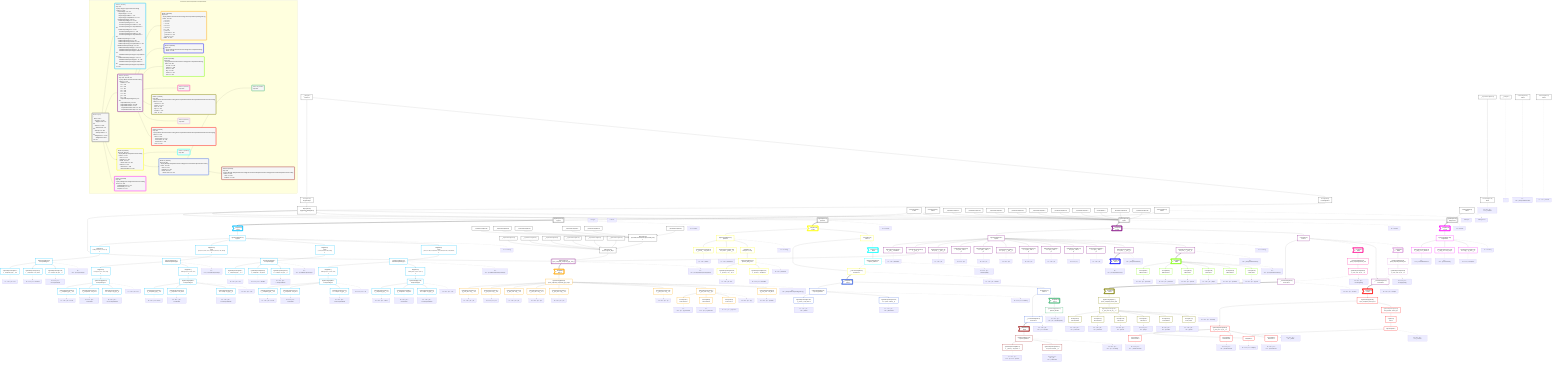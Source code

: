 graph TD
    classDef path fill:#eee,stroke:#000,color:#000
    classDef plan fill:#fff,stroke-width:3px,color:#000
    classDef itemplan fill:#fff,stroke-width:6px,color:#000
    classDef sideeffectplan fill:#f00,stroke-width:6px,color:#000
    classDef bucket fill:#f6f6f6,color:#000,stroke-width:6px,text-align:left


    %% define plans
    __Value0["__Value[0∈0]"]:::plan
    __Value3["__Value[3∈0]<br />ᐸcontextᐳ"]:::plan
    Access197["Access[197∈0]<br />ᐸ3.pgSettingsᐳ"]:::plan
    Access198["Access[198∈0]<br />ᐸ3.withPgClientᐳ"]:::plan
    Object199["Object[199∈0]<br />ᐸ{pgSettings,withPgClient}ᐳ"]:::plan
    Connection200["Connection[200∈0]<br />ᐸ196ᐳ"]:::plan
    PgSelect201[["PgSelect[201∈0]<br />ᐸtypesᐳ"]]:::plan
    __Item202>"__Item[202∈1]<br />ᐸ201ᐳ"]:::itemplan
    PgSelectSingle203["PgSelectSingle[203∈1]<br />ᐸtypesᐳ"]:::plan
    Map574["Map[574∈1]<br />ᐸ203:{”0”:0,”1”:1,”2”:2,”3”:3}ᐳ"]:::plan
    PgSelectSingle210["PgSelectSingle[210∈1]<br />ᐸcompoundTypeᐳ"]:::plan
    PgClassExpression211["PgClassExpression[211∈1]<br />ᐸ__compound_type__.”a”ᐳ"]:::plan
    PgClassExpression212["PgClassExpression[212∈1]<br />ᐸ__compound....”foo_bar”ᐳ"]:::plan
    PgClassExpression214["PgClassExpression[214∈1]<br />ᐸ”c”.”compo...nd_type__)ᐳ"]:::plan
    Map580["Map[580∈1]<br />ᐸ203:{”0”:4,”1”:5,”2”:6,”3”:7,”4”:8,”5”:9,”6”:10,”7”:11,”8”:12}ᐳ"]:::plan
    PgSelectSingle221["PgSelectSingle[221∈1]<br />ᐸnestedCompoundTypeᐳ"]:::plan
    Map576["Map[576∈1]<br />ᐸ221:{”0”:0,”1”:1,”2”:2,”3”:3}ᐳ"]:::plan
    PgSelectSingle228["PgSelectSingle[228∈1]<br />ᐸcompoundTypeᐳ"]:::plan
    PgClassExpression229["PgClassExpression[229∈1]<br />ᐸ__compound_type__.”a”ᐳ"]:::plan
    PgClassExpression230["PgClassExpression[230∈1]<br />ᐸ__compound....”foo_bar”ᐳ"]:::plan
    PgClassExpression232["PgClassExpression[232∈1]<br />ᐸ”c”.”compo...nd_type__)ᐳ"]:::plan
    Map578["Map[578∈1]<br />ᐸ221:{”0”:4,”1”:5,”2”:6,”3”:7}ᐳ"]:::plan
    PgSelectSingle239["PgSelectSingle[239∈1]<br />ᐸcompoundTypeᐳ"]:::plan
    PgClassExpression240["PgClassExpression[240∈1]<br />ᐸ__compound_type__.”a”ᐳ"]:::plan
    PgClassExpression241["PgClassExpression[241∈1]<br />ᐸ__compound....”foo_bar”ᐳ"]:::plan
    PgClassExpression243["PgClassExpression[243∈1]<br />ᐸ”c”.”compo...nd_type__)ᐳ"]:::plan
    Map582["Map[582∈1]<br />ᐸ203:{”0”:13,”1”:14,”2”:15,”3”:16}ᐳ"]:::plan
    PgSelectSingle250["PgSelectSingle[250∈1]<br />ᐸcompoundTypeᐳ"]:::plan
    PgClassExpression251["PgClassExpression[251∈1]<br />ᐸ__compound_type__.”a”ᐳ"]:::plan
    PgClassExpression252["PgClassExpression[252∈1]<br />ᐸ__compound....”foo_bar”ᐳ"]:::plan
    PgClassExpression254["PgClassExpression[254∈1]<br />ᐸ”c”.”compo...nd_type__)ᐳ"]:::plan
    Map588["Map[588∈1]<br />ᐸ203:{”0”:17,”1”:18,”2”:19,”3”:20,”4”:21,”5”:22,”6”:23,”7”:24,”8”:25}ᐳ"]:::plan
    PgSelectSingle261["PgSelectSingle[261∈1]<br />ᐸnestedCompoundTypeᐳ"]:::plan
    Map584["Map[584∈1]<br />ᐸ261:{”0”:0,”1”:1,”2”:2,”3”:3}ᐳ"]:::plan
    PgSelectSingle268["PgSelectSingle[268∈1]<br />ᐸcompoundTypeᐳ"]:::plan
    PgClassExpression269["PgClassExpression[269∈1]<br />ᐸ__compound_type__.”a”ᐳ"]:::plan
    PgClassExpression270["PgClassExpression[270∈1]<br />ᐸ__compound....”foo_bar”ᐳ"]:::plan
    PgClassExpression272["PgClassExpression[272∈1]<br />ᐸ”c”.”compo...nd_type__)ᐳ"]:::plan
    Map586["Map[586∈1]<br />ᐸ261:{”0”:4,”1”:5,”2”:6,”3”:7}ᐳ"]:::plan
    PgSelectSingle279["PgSelectSingle[279∈1]<br />ᐸcompoundTypeᐳ"]:::plan
    PgClassExpression280["PgClassExpression[280∈1]<br />ᐸ__compound_type__.”a”ᐳ"]:::plan
    PgClassExpression281["PgClassExpression[281∈1]<br />ᐸ__compound....”foo_bar”ᐳ"]:::plan
    PgClassExpression283["PgClassExpression[283∈1]<br />ᐸ”c”.”compo...nd_type__)ᐳ"]:::plan
    Connection308["Connection[308∈0]<br />ᐸ304ᐳ"]:::plan
    __InputStaticLeaf317["__InputStaticLeaf[317∈0]"]:::plan
    __InputStaticLeaf321["__InputStaticLeaf[321∈0]"]:::plan
    __InputStaticLeaf322["__InputStaticLeaf[322∈0]"]:::plan
    __InputStaticLeaf329["__InputStaticLeaf[329∈0]"]:::plan
    __InputStaticLeaf333["__InputStaticLeaf[333∈0]"]:::plan
    __InputStaticLeaf334["__InputStaticLeaf[334∈0]"]:::plan
    __InputStaticLeaf337["__InputStaticLeaf[337∈0]"]:::plan
    Constant340["Constant[340∈0]"]:::plan
    __InputStaticLeaf342["__InputStaticLeaf[342∈0]"]:::plan
    __InputStaticLeaf343["__InputStaticLeaf[343∈0]"]:::plan
    PgSelect309[["PgSelect[309∈0]<br />ᐸpostᐳ"]]:::plan
    __Item310>"__Item[310∈2]<br />ᐸ309ᐳ"]:::itemplan
    PgSelectSingle311["PgSelectSingle[311∈2]<br />ᐸpostᐳ"]:::plan
    PgClassExpression312["PgClassExpression[312∈2]<br />ᐸ__post__.”headline”ᐳ"]:::plan
    PgClassExpression315["PgClassExpression[315∈2]<br />ᐸ__post__ᐳ"]:::plan
    PgClassExpression316["PgClassExpression[316∈2]<br />ᐸ”a”.”post_...(__post__)ᐳ"]:::plan
    PgClassExpression320["PgClassExpression[320∈2]<br />ᐸ”a”.”post_...lder! */<br />)ᐳ"]:::plan
    PgClassExpression324["PgClassExpression[324∈2]<br />ᐸ”a”.”post_...lder! */<br />)ᐳ"]:::plan
    PgClassExpression328["PgClassExpression[328∈2]<br />ᐸ”a”.”post_...(__post__)ᐳ"]:::plan
    PgClassExpression332["PgClassExpression[332∈2]<br />ᐸ”a”.”post_...lder! */<br />)ᐳ"]:::plan
    PgClassExpression336["PgClassExpression[336∈2]<br />ᐸ”a”.”post_...lder! */<br />)ᐳ"]:::plan
    PgClassExpression341["PgClassExpression[341∈2]<br />ᐸ”a”.”post_...lder! */<br />)ᐳ"]:::plan
    PgClassExpression345["PgClassExpression[345∈2]<br />ᐸ”a”.”post_...lder! */<br />)ᐳ"]:::plan
    __InputStaticLeaf347["__InputStaticLeaf[347∈0]"]:::plan
    __InputStaticLeaf348["__InputStaticLeaf[348∈0]"]:::plan
    __InputStaticLeaf349["__InputStaticLeaf[349∈0]"]:::plan
    __InputStaticLeaf351["__InputStaticLeaf[351∈0]"]:::plan
    __InputStaticLeaf352["__InputStaticLeaf[352∈0]"]:::plan
    __InputStaticLeaf354["__InputStaticLeaf[354∈0]"]:::plan
    __InputStaticLeaf355["__InputStaticLeaf[355∈0]"]:::plan
    __InputStaticLeaf356["__InputStaticLeaf[356∈0]"]:::plan
    __InputStaticLeaf357["__InputStaticLeaf[357∈0]"]:::plan
    __InputStaticLeaf358["__InputStaticLeaf[358∈0]"]:::plan
    __InputStaticLeaf359["__InputStaticLeaf[359∈0]"]:::plan
    __InputStaticLeaf360["__InputStaticLeaf[360∈0]"]:::plan
    Object363["Object[363∈0]<br />ᐸ{seconds,minutes,hours,days,months,years}ᐳ"]:::plan
    Object362["Object[362∈0]<br />ᐸ{a,b,c,e,f,g,foo_bar}ᐳ"]:::plan
    PgSelect364[["PgSelect[364∈2]<br />ᐸpost_computed_compound_type_arrayᐳ"]]:::plan
    __Item368>"__Item[368∈3]<br />ᐸ364ᐳ"]:::itemplan
    PgSelectSingle369["PgSelectSingle[369∈3]<br />ᐸpost_computed_compound_type_arrayᐳ"]:::plan
    PgClassExpression370["PgClassExpression[370∈3]<br />ᐸ__post_com...rray__.”a”ᐳ"]:::plan
    PgClassExpression371["PgClassExpression[371∈3]<br />ᐸ__post_com...rray__.”b”ᐳ"]:::plan
    PgClassExpression372["PgClassExpression[372∈3]<br />ᐸ__post_com...rray__.”c”ᐳ"]:::plan
    PgClassExpression373["PgClassExpression[373∈3]<br />ᐸ__post_com...rray__.”d”ᐳ"]:::plan
    PgClassExpression374["PgClassExpression[374∈3]<br />ᐸ__post_com...rray__.”e”ᐳ"]:::plan
    PgClassExpression375["PgClassExpression[375∈3]<br />ᐸ__post_com...rray__.”f”ᐳ"]:::plan
    PgClassExpression376["PgClassExpression[376∈3]<br />ᐸ__post_com...rray__.”g”ᐳ"]:::plan
    Access377["Access[377∈3]<br />ᐸ376.secondsᐳ"]:::plan
    Access378["Access[378∈3]<br />ᐸ376.minutesᐳ"]:::plan
    Access379["Access[379∈3]<br />ᐸ376.hoursᐳ"]:::plan
    PgClassExpression380["PgClassExpression[380∈3]<br />ᐸ__post_com....”foo_bar”ᐳ"]:::plan
    PgClassExpression382["PgClassExpression[382∈2]<br />ᐸ”a”.”post_...(__post__)ᐳ"]:::plan
    __Item383>"__Item[383∈4]<br />ᐸ382ᐳ"]:::itemplan
    PgClassExpression385["PgClassExpression[385∈2]<br />ᐸ”a”.”post_...(__post__)ᐳ"]:::plan
    __Item386>"__Item[386∈5]<br />ᐸ385ᐳ"]:::itemplan
    Access387["Access[387∈5]<br />ᐸ386.secondsᐳ"]:::plan
    Access388["Access[388∈5]<br />ᐸ386.minutesᐳ"]:::plan
    Access389["Access[389∈5]<br />ᐸ386.hoursᐳ"]:::plan
    Access390["Access[390∈5]<br />ᐸ386.daysᐳ"]:::plan
    Access391["Access[391∈5]<br />ᐸ386.monthsᐳ"]:::plan
    Access392["Access[392∈5]<br />ᐸ386.yearsᐳ"]:::plan
    Connection403["Connection[403∈0]<br />ᐸ399ᐳ"]:::plan
    Access590["Access[590∈2]<br />ᐸ310.1ᐳ"]:::plan
    __ListTransform405["__ListTransform[405∈2]<br />ᐸeach:404ᐳ"]:::plan
    __Item406>"__Item[406∈6]<br />ᐸ590ᐳ"]:::itemplan
    PgSelectSingle407["PgSelectSingle[407∈6]<br />ᐸpost_computed_interval_setᐳ"]:::plan
    PgClassExpression408["PgClassExpression[408∈6]<br />ᐸ__post_com...al_set__.vᐳ"]:::plan
    __Item409>"__Item[409∈7]<br />ᐸ405ᐳ"]:::itemplan
    PgSelectSingle410["PgSelectSingle[410∈7]<br />ᐸpost_computed_interval_setᐳ"]:::plan
    PgClassExpression411["PgClassExpression[411∈7]<br />ᐸ__post_com...al_set__.vᐳ"]:::plan
    Access412["Access[412∈7]<br />ᐸ411.secondsᐳ"]:::plan
    Access413["Access[413∈7]<br />ᐸ411.minutesᐳ"]:::plan
    Access414["Access[414∈7]<br />ᐸ411.hoursᐳ"]:::plan
    Access415["Access[415∈7]<br />ᐸ411.daysᐳ"]:::plan
    Access416["Access[416∈7]<br />ᐸ411.monthsᐳ"]:::plan
    Access417["Access[417∈7]<br />ᐸ411.yearsᐳ"]:::plan
    __ListTransform419["__ListTransform[419∈2]<br />ᐸeach:418ᐳ"]:::plan
    __Item420>"__Item[420∈8]<br />ᐸ590ᐳ"]:::itemplan
    PgSelectSingle421["PgSelectSingle[421∈8]<br />ᐸpost_computed_interval_setᐳ"]:::plan
    PgClassExpression422["PgClassExpression[422∈8]<br />ᐸ__post_com...al_set__.vᐳ"]:::plan
    __Item423>"__Item[423∈9]<br />ᐸ419ᐳ"]:::itemplan
    PgSelectSingle424["PgSelectSingle[424∈9]<br />ᐸpost_computed_interval_setᐳ"]:::plan
    PgClassExpression425["PgClassExpression[425∈9]<br />ᐸ__post_com...al_set__.vᐳ"]:::plan
    PgClassExpression431["PgClassExpression[431∈9]<br />ᐸrow_number...tion by 1)ᐳ"]:::plan
    List432["List[432∈9]<br />ᐸ431ᐳ"]:::plan
    PgCursor430["PgCursor[430∈9]"]:::plan
    Edge426["Edge[426∈9]"]:::plan
    Access427["Access[427∈9]<br />ᐸ425.secondsᐳ"]:::plan
    Access428["Access[428∈9]<br />ᐸ425.minutesᐳ"]:::plan
    Access429["Access[429∈9]<br />ᐸ425.hoursᐳ"]:::plan
    Connection460["Connection[460∈0]<br />ᐸ456ᐳ"]:::plan
    PgSelect461[["PgSelect[461∈0]<br />ᐸpersonᐳ"]]:::plan
    __Item462>"__Item[462∈10]<br />ᐸ461ᐳ"]:::itemplan
    PgSelectSingle463["PgSelectSingle[463∈10]<br />ᐸpersonᐳ"]:::plan
    PgClassExpression464["PgClassExpression[464∈10]<br />ᐸ__person__...full_name”ᐳ"]:::plan
    PgClassExpression466["PgClassExpression[466∈10]<br />ᐸ”c”.”perso..._person__)ᐳ"]:::plan
    Connection494["Connection[494∈0]<br />ᐸ490ᐳ"]:::plan
    Access592["Access[592∈10]<br />ᐸ462.1ᐳ"]:::plan
    __ListTransform496["__ListTransform[496∈10]<br />ᐸeach:495ᐳ"]:::plan
    __Item497>"__Item[497∈11]<br />ᐸ592ᐳ"]:::itemplan
    PgSelectSingle498["PgSelectSingle[498∈11]<br />ᐸperson_friendsᐳ"]:::plan
    __Item499>"__Item[499∈12]<br />ᐸ496ᐳ"]:::itemplan
    PgSelectSingle500["PgSelectSingle[500∈12]<br />ᐸperson_friendsᐳ"]:::plan
    PgClassExpression501["PgClassExpression[501∈12]<br />ᐸ__person_f...full_name”ᐳ"]:::plan
    PgClassExpression503["PgClassExpression[503∈12]<br />ᐸ”c”.”perso...friends__)ᐳ"]:::plan
    __InputStaticLeaf504["__InputStaticLeaf[504∈0]"]:::plan
    Connection531["Connection[531∈0]<br />ᐸ527ᐳ"]:::plan
    Access591["Access[591∈12]<br />ᐸ499.1ᐳ"]:::plan
    __ListTransform533["__ListTransform[533∈12]<br />ᐸeach:532ᐳ"]:::plan
    __Item534>"__Item[534∈13]<br />ᐸ591ᐳ"]:::itemplan
    PgSelectSingle535["PgSelectSingle[535∈13]<br />ᐸperson_friendsᐳ"]:::plan
    __Item536>"__Item[536∈14]<br />ᐸ533ᐳ"]:::itemplan
    PgSelectSingle537["PgSelectSingle[537∈14]<br />ᐸperson_friendsᐳ"]:::plan
    PgClassExpression538["PgClassExpression[538∈14]<br />ᐸ__person_f...full_name”ᐳ"]:::plan
    PgClassExpression540["PgClassExpression[540∈14]<br />ᐸ”c”.”perso...friends__)ᐳ"]:::plan
    Map593["Map[593∈10]<br />ᐸ463:{”0”:2,”1”:3}ᐳ"]:::plan
    PgSelectSingle547["PgSelectSingle[547∈10]<br />ᐸperson_first_postᐳ"]:::plan
    PgClassExpression548["PgClassExpression[548∈10]<br />ᐸ__person_f...ost__.”id”ᐳ"]:::plan
    PgClassExpression549["PgClassExpression[549∈10]<br />ᐸ__person_f...”headline”ᐳ"]:::plan
    Connection566["Connection[566∈0]<br />ᐸ562ᐳ"]:::plan
    PgSelect567[["PgSelect[567∈0]<br />ᐸedgeCaseᐳ"]]:::plan
    __Item568>"__Item[568∈15]<br />ᐸ567ᐳ"]:::itemplan
    PgSelectSingle569["PgSelectSingle[569∈15]<br />ᐸedgeCaseᐳ"]:::plan
    PgClassExpression570["PgClassExpression[570∈15]<br />ᐸ__edge_cas...s_default”ᐳ"]:::plan
    PgClassExpression571["PgClassExpression[571∈15]<br />ᐸ__edge_cas...cast_easy”ᐳ"]:::plan
    PgClassExpression573["PgClassExpression[573∈15]<br />ᐸ”c”.”edge_...ge_case__)ᐳ"]:::plan

    %% plan dependencies
    __Value3 --> Access197
    __Value3 --> Access198
    Access197 & Access198 --> Object199
    Object199 & Connection200 --> PgSelect201
    PgSelect201 ==> __Item202
    __Item202 --> PgSelectSingle203
    PgSelectSingle203 --> Map574
    Map574 --> PgSelectSingle210
    PgSelectSingle210 --> PgClassExpression211
    PgSelectSingle210 --> PgClassExpression212
    PgSelectSingle210 --> PgClassExpression214
    PgSelectSingle203 --> Map580
    Map580 --> PgSelectSingle221
    PgSelectSingle221 --> Map576
    Map576 --> PgSelectSingle228
    PgSelectSingle228 --> PgClassExpression229
    PgSelectSingle228 --> PgClassExpression230
    PgSelectSingle228 --> PgClassExpression232
    PgSelectSingle221 --> Map578
    Map578 --> PgSelectSingle239
    PgSelectSingle239 --> PgClassExpression240
    PgSelectSingle239 --> PgClassExpression241
    PgSelectSingle239 --> PgClassExpression243
    PgSelectSingle203 --> Map582
    Map582 --> PgSelectSingle250
    PgSelectSingle250 --> PgClassExpression251
    PgSelectSingle250 --> PgClassExpression252
    PgSelectSingle250 --> PgClassExpression254
    PgSelectSingle203 --> Map588
    Map588 --> PgSelectSingle261
    PgSelectSingle261 --> Map584
    Map584 --> PgSelectSingle268
    PgSelectSingle268 --> PgClassExpression269
    PgSelectSingle268 --> PgClassExpression270
    PgSelectSingle268 --> PgClassExpression272
    PgSelectSingle261 --> Map586
    Map586 --> PgSelectSingle279
    PgSelectSingle279 --> PgClassExpression280
    PgSelectSingle279 --> PgClassExpression281
    PgSelectSingle279 --> PgClassExpression283
    Object199 & Connection308 & __InputStaticLeaf317 & __InputStaticLeaf321 & __InputStaticLeaf322 & __InputStaticLeaf329 & __InputStaticLeaf333 & __InputStaticLeaf334 & __InputStaticLeaf337 & Constant340 & __InputStaticLeaf342 & __InputStaticLeaf343 --> PgSelect309
    PgSelect309 ==> __Item310
    __Item310 --> PgSelectSingle311
    PgSelectSingle311 --> PgClassExpression312
    PgSelectSingle311 --> PgClassExpression315
    PgSelectSingle311 --> PgClassExpression316
    PgSelectSingle311 --> PgClassExpression320
    PgSelectSingle311 --> PgClassExpression324
    PgSelectSingle311 --> PgClassExpression328
    PgSelectSingle311 --> PgClassExpression332
    PgSelectSingle311 --> PgClassExpression336
    PgSelectSingle311 --> PgClassExpression341
    PgSelectSingle311 --> PgClassExpression345
    __InputStaticLeaf354 & __InputStaticLeaf355 & __InputStaticLeaf356 & __InputStaticLeaf357 & __InputStaticLeaf358 & __InputStaticLeaf359 --> Object363
    __InputStaticLeaf347 & __InputStaticLeaf348 & __InputStaticLeaf349 & __InputStaticLeaf351 & __InputStaticLeaf352 & Object363 & __InputStaticLeaf360 --> Object362
    Object199 & PgClassExpression315 & Object362 --> PgSelect364
    PgSelect364 ==> __Item368
    __Item368 --> PgSelectSingle369
    PgSelectSingle369 --> PgClassExpression370
    PgSelectSingle369 --> PgClassExpression371
    PgSelectSingle369 --> PgClassExpression372
    PgSelectSingle369 --> PgClassExpression373
    PgSelectSingle369 --> PgClassExpression374
    PgSelectSingle369 --> PgClassExpression375
    PgSelectSingle369 --> PgClassExpression376
    PgClassExpression376 --> Access377
    PgClassExpression376 --> Access378
    PgClassExpression376 --> Access379
    PgSelectSingle369 --> PgClassExpression380
    PgSelectSingle311 --> PgClassExpression382
    PgClassExpression382 ==> __Item383
    PgSelectSingle311 --> PgClassExpression385
    PgClassExpression385 ==> __Item386
    __Item386 --> Access387
    __Item386 --> Access388
    __Item386 --> Access389
    __Item386 --> Access390
    __Item386 --> Access391
    __Item386 --> Access392
    __Item310 --> Access590
    Access590 --> __ListTransform405
    PgClassExpression408 -.-> __ListTransform405
    Access590 -.-> __Item406
    __Item406 --> PgSelectSingle407
    PgSelectSingle407 --> PgClassExpression408
    __ListTransform405 ==> __Item409
    __Item409 --> PgSelectSingle410
    PgSelectSingle410 --> PgClassExpression411
    PgClassExpression411 --> Access412
    PgClassExpression411 --> Access413
    PgClassExpression411 --> Access414
    PgClassExpression411 --> Access415
    PgClassExpression411 --> Access416
    PgClassExpression411 --> Access417
    Access590 --> __ListTransform419
    PgClassExpression422 -.-> __ListTransform419
    Access590 -.-> __Item420
    __Item420 --> PgSelectSingle421
    PgSelectSingle421 --> PgClassExpression422
    __ListTransform419 ==> __Item423
    __Item423 --> PgSelectSingle424
    PgSelectSingle424 --> PgClassExpression425
    PgSelectSingle424 --> PgClassExpression431
    PgClassExpression431 --> List432
    List432 --> PgCursor430
    PgClassExpression425 & PgCursor430 --> Edge426
    PgClassExpression425 --> Access427
    PgClassExpression425 --> Access428
    PgClassExpression425 --> Access429
    Object199 & Connection460 --> PgSelect461
    PgSelect461 ==> __Item462
    __Item462 --> PgSelectSingle463
    PgSelectSingle463 --> PgClassExpression464
    PgSelectSingle463 --> PgClassExpression466
    __Item462 --> Access592
    Access592 --> __ListTransform496
    PgSelectSingle498 -.-> __ListTransform496
    Access592 -.-> __Item497
    __Item497 --> PgSelectSingle498
    __ListTransform496 ==> __Item499
    __Item499 --> PgSelectSingle500
    PgSelectSingle500 --> PgClassExpression501
    PgSelectSingle500 --> PgClassExpression503
    __InputStaticLeaf504 --> Connection531
    __Item499 --> Access591
    Access591 --> __ListTransform533
    PgSelectSingle535 -.-> __ListTransform533
    Access591 -.-> __Item534
    __Item534 --> PgSelectSingle535
    __ListTransform533 ==> __Item536
    __Item536 --> PgSelectSingle537
    PgSelectSingle537 --> PgClassExpression538
    PgSelectSingle537 --> PgClassExpression540
    PgSelectSingle463 --> Map593
    Map593 --> PgSelectSingle547
    PgSelectSingle547 --> PgClassExpression548
    PgSelectSingle547 --> PgClassExpression549
    Object199 & Connection566 --> PgSelect567
    PgSelect567 ==> __Item568
    __Item568 --> PgSelectSingle569
    PgSelectSingle569 --> PgClassExpression570
    PgSelectSingle569 --> PgClassExpression571
    PgSelectSingle569 --> PgClassExpression573

    %% plan-to-path relationships
    P0["~"]
    __Value0 -.-> P0
    P200["ᐳallTypes"]
    Connection200 -.-> P200
    P201["ᐳa…sᐳnodes"]
    PgSelect201 -.-> P201
    P203["ᐳa…sᐳnodes[]"]
    PgSelectSingle203 -.-> P203
    P210["ᐳa…sᐳn…]ᐳcompoundType"]
    PgSelectSingle210 -.-> P210
    P211["ᐳa…sᐳn…]ᐳc…eᐳa"]
    PgClassExpression211 -.-> P211
    P212["ᐳa…sᐳn…]ᐳc…eᐳfooBar"]
    PgClassExpression212 -.-> P212
    P214["ᐳa…sᐳn…]ᐳc…eᐳcomputedField"]
    PgClassExpression214 -.-> P214
    P221["ᐳa…sᐳn…]ᐳnestedCompoundType"]
    PgSelectSingle221 -.-> P221
    P228["ᐳa…sᐳn…]ᐳn…eᐳa"]
    PgSelectSingle228 -.-> P228
    P229["ᐳa…sᐳn…]ᐳn…eᐳaᐳa"]
    PgClassExpression229 -.-> P229
    P230["ᐳa…sᐳn…]ᐳn…eᐳaᐳfooBar"]
    PgClassExpression230 -.-> P230
    P232["ᐳa…sᐳn…]ᐳn…eᐳaᐳcomputedField"]
    PgClassExpression232 -.-> P232
    P239["ᐳa…sᐳn…]ᐳn…eᐳb"]
    PgSelectSingle239 -.-> P239
    P240["ᐳa…sᐳn…]ᐳn…eᐳbᐳa"]
    PgClassExpression240 -.-> P240
    P241["ᐳa…sᐳn…]ᐳn…eᐳbᐳfooBar"]
    PgClassExpression241 -.-> P241
    P243["ᐳa…sᐳn…]ᐳn…eᐳbᐳcomputedField"]
    PgClassExpression243 -.-> P243
    P250["ᐳa…sᐳn…]ᐳnullableCompoundType"]
    PgSelectSingle250 -.-> P250
    P251["ᐳa…sᐳn…]ᐳn…eᐳa"]
    PgClassExpression251 -.-> P251
    P252["ᐳa…sᐳn…]ᐳn…eᐳfooBar"]
    PgClassExpression252 -.-> P252
    P254["ᐳa…sᐳn…]ᐳn…eᐳcomputedField"]
    PgClassExpression254 -.-> P254
    P261["ᐳa…sᐳn…]ᐳnullableNestedCompoundType"]
    PgSelectSingle261 -.-> P261
    P268["ᐳa…sᐳn…]ᐳn…eᐳa"]
    PgSelectSingle268 -.-> P268
    P269["ᐳa…sᐳn…]ᐳn…eᐳaᐳa"]
    PgClassExpression269 -.-> P269
    P270["ᐳa…sᐳn…]ᐳn…eᐳaᐳfooBar"]
    PgClassExpression270 -.-> P270
    P272["ᐳa…sᐳn…]ᐳn…eᐳaᐳcomputedField"]
    PgClassExpression272 -.-> P272
    P279["ᐳa…sᐳn…]ᐳn…eᐳb"]
    PgSelectSingle279 -.-> P279
    P280["ᐳa…sᐳn…]ᐳn…eᐳbᐳa"]
    PgClassExpression280 -.-> P280
    P281["ᐳa…sᐳn…]ᐳn…eᐳbᐳfooBar"]
    PgClassExpression281 -.-> P281
    P283["ᐳa…sᐳn…]ᐳn…eᐳbᐳcomputedField"]
    PgClassExpression283 -.-> P283
    P308["ᐳallPosts"]
    Connection308 -.-> P308
    P309["ᐳa…sᐳnodes"]
    PgSelect309 -.-> P309
    P311["ᐳa…sᐳnodes[]"]
    PgSelectSingle311 -.-> P311
    P312["ᐳa…sᐳn…]ᐳheadline"]
    PgClassExpression312 -.-> P312
    P316["ᐳa…sᐳn…]ᐳa"]
    PgClassExpression316 -.-> P316
    P320["ᐳa…sᐳn…]ᐳb"]
    PgClassExpression320 -.-> P320
    P324["ᐳa…sᐳn…]ᐳc"]
    PgClassExpression324 -.-> P324
    P328["ᐳa…sᐳn…]ᐳd"]
    PgClassExpression328 -.-> P328
    P332["ᐳa…sᐳn…]ᐳe"]
    PgClassExpression332 -.-> P332
    P336["ᐳa…sᐳn…]ᐳf"]
    PgClassExpression336 -.-> P336
    P341["ᐳa…sᐳn…]ᐳg"]
    PgClassExpression341 -.-> P341
    P345["ᐳa…sᐳn…]ᐳh"]
    PgClassExpression345 -.-> P345
    P364["ᐳa…sᐳn…]ᐳcomputedCompoundTypeArray"]
    PgSelect364 -.-> P364
    P369["ᐳa…sᐳn…]ᐳcomputedCompoundTypeArray[]"]
    PgSelectSingle369 -.-> P369
    P370["ᐳa…sᐳn…]ᐳc…]ᐳa"]
    PgClassExpression370 -.-> P370
    P371["ᐳa…sᐳn…]ᐳc…]ᐳb"]
    PgClassExpression371 -.-> P371
    P372["ᐳa…sᐳn…]ᐳc…]ᐳc"]
    PgClassExpression372 -.-> P372
    P373["ᐳa…sᐳn…]ᐳc…]ᐳd"]
    PgClassExpression373 -.-> P373
    P374["ᐳa…sᐳn…]ᐳc…]ᐳe"]
    PgClassExpression374 -.-> P374
    P375["ᐳa…sᐳn…]ᐳc…]ᐳf"]
    PgClassExpression375 -.-> P375
    P376["ᐳa…sᐳn…]ᐳc…]ᐳg"]
    PgClassExpression376 -.-> P376
    P377["ᐳa…sᐳn…]ᐳc…]ᐳgᐳseconds"]
    Access377 -.-> P377
    P378["ᐳa…sᐳn…]ᐳc…]ᐳgᐳminutes"]
    Access378 -.-> P378
    P379["ᐳa…sᐳn…]ᐳc…]ᐳgᐳhours"]
    Access379 -.-> P379
    P380["ᐳa…sᐳn…]ᐳc…]ᐳfooBar"]
    PgClassExpression380 -.-> P380
    P382["ᐳa…sᐳn…]ᐳcomputedTextArray"]
    PgClassExpression382 -.-> P382
    P383["ᐳa…sᐳn…]ᐳcomputedTextArray[]"]
    __Item383 -.-> P383
    P385["ᐳa…sᐳn…]ᐳcomputedIntervalArray"]
    PgClassExpression385 -.-> P385
    P386["ᐳa…sᐳn…]ᐳcomputedIntervalArray[]"]
    __Item386 -.-> P386
    P387["ᐳa…sᐳn…]ᐳc…]ᐳseconds"]
    Access387 -.-> P387
    P388["ᐳa…sᐳn…]ᐳc…]ᐳminutes"]
    Access388 -.-> P388
    P389["ᐳa…sᐳn…]ᐳc…]ᐳhours"]
    Access389 -.-> P389
    P390["ᐳa…sᐳn…]ᐳc…]ᐳdays"]
    Access390 -.-> P390
    P391["ᐳa…sᐳn…]ᐳc…]ᐳmonths"]
    Access391 -.-> P391
    P392["ᐳa…sᐳn…]ᐳc…]ᐳyears"]
    Access392 -.-> P392
    P403["ᐳa…sᐳn…]ᐳcomputedIntervalSet"]
    Connection403 -.-> P403
    P405["ᐳa…sᐳn…]ᐳc…tᐳnodes"]
    __ListTransform405 -.-> P405
    P408["ᐳa…sᐳn…]ᐳc…tᐳnodes@405[]"]
    PgClassExpression408 -.-> P408
    P411["ᐳa…sᐳn…]ᐳc…tᐳnodes[]"]
    PgClassExpression411 -.-> P411
    P412["ᐳa…sᐳn…]ᐳc…tᐳn…]ᐳseconds"]
    Access412 -.-> P412
    P413["ᐳa…sᐳn…]ᐳc…tᐳn…]ᐳminutes"]
    Access413 -.-> P413
    P414["ᐳa…sᐳn…]ᐳc…tᐳn…]ᐳhours"]
    Access414 -.-> P414
    P415["ᐳa…sᐳn…]ᐳc…tᐳn…]ᐳdays"]
    Access415 -.-> P415
    P416["ᐳa…sᐳn…]ᐳc…tᐳn…]ᐳmonths"]
    Access416 -.-> P416
    P417["ᐳa…sᐳn…]ᐳc…tᐳn…]ᐳyears"]
    Access417 -.-> P417
    P419["ᐳa…sᐳn…]ᐳc…tᐳedges"]
    __ListTransform419 -.-> P419
    P422["ᐳa…sᐳn…]ᐳc…tᐳedges@419[]"]
    PgClassExpression422 -.-> P422
    P425["ᐳa…sᐳn…]ᐳc…tᐳe…]ᐳnode"]
    PgClassExpression425 -.-> P425
    P426["ᐳa…sᐳn…]ᐳc…tᐳedges[]"]
    Edge426 -.-> P426
    P427["ᐳa…sᐳn…]ᐳc…tᐳe…]ᐳnodeᐳseconds"]
    Access427 -.-> P427
    P428["ᐳa…sᐳn…]ᐳc…tᐳe…]ᐳnodeᐳminutes"]
    Access428 -.-> P428
    P429["ᐳa…sᐳn…]ᐳc…tᐳe…]ᐳnodeᐳhours"]
    Access429 -.-> P429
    P430["ᐳa…sᐳn…]ᐳc…tᐳe…]ᐳcursor"]
    PgCursor430 -.-> P430
    P460["ᐳallPeople"]
    Connection460 -.-> P460
    P461["ᐳa…eᐳnodes"]
    PgSelect461 -.-> P461
    P463["ᐳa…eᐳnodes[]"]
    PgSelectSingle463 -.-> P463
    P464["ᐳa…eᐳn…]ᐳname"]
    PgClassExpression464 -.-> P464
    P466["ᐳa…eᐳn…]ᐳfirstName"]
    PgClassExpression466 -.-> P466
    P494["ᐳa…eᐳn…]ᐳfriends"]
    Connection494 -.-> P494
    P496["ᐳa…eᐳn…]ᐳf…sᐳnodes"]
    __ListTransform496 -.-> P496
    P498["ᐳa…eᐳn…]ᐳf…sᐳnodes@496[]"]
    PgSelectSingle498 -.-> P498
    P500["ᐳa…eᐳn…]ᐳf…sᐳnodes[]"]
    PgSelectSingle500 -.-> P500
    P501["ᐳa…eᐳn…]ᐳf…sᐳn…]ᐳname"]
    PgClassExpression501 -.-> P501
    P503["ᐳa…eᐳn…]ᐳf…sᐳn…]ᐳfirstName"]
    PgClassExpression503 -.-> P503
    P531["ᐳa…eᐳn…]ᐳf…sᐳn…]ᐳfriends"]
    Connection531 -.-> P531
    P533["ᐳa…eᐳn…]ᐳf…sᐳn…]ᐳf…sᐳnodes"]
    __ListTransform533 -.-> P533
    P535["ᐳa…eᐳn…]ᐳf…sᐳn…]ᐳf…sᐳnodes@533[]"]
    PgSelectSingle535 -.-> P535
    P537["ᐳa…eᐳn…]ᐳf…sᐳn…]ᐳf…sᐳnodes[]"]
    PgSelectSingle537 -.-> P537
    P538["ᐳa…eᐳn…]ᐳf…sᐳn…]ᐳf…sᐳn…]ᐳname"]
    PgClassExpression538 -.-> P538
    P540["ᐳa…eᐳn…]ᐳf…sᐳn…]ᐳf…sᐳn…]ᐳfirstName"]
    PgClassExpression540 -.-> P540
    P547["ᐳa…eᐳn…]ᐳfirstPost"]
    PgSelectSingle547 -.-> P547
    P548["ᐳa…eᐳn…]ᐳf…tᐳid"]
    PgClassExpression548 -.-> P548
    P549["ᐳa…eᐳn…]ᐳf…tᐳheadline"]
    PgClassExpression549 -.-> P549
    P566["ᐳallEdgeCases"]
    Connection566 -.-> P566
    P567["ᐳa…sᐳnodes"]
    PgSelect567 -.-> P567
    P569["ᐳa…sᐳnodes[]"]
    PgSelectSingle569 -.-> P569
    P570["ᐳa…sᐳn…]ᐳnotNullHasDefault"]
    PgClassExpression570 -.-> P570
    P571["ᐳa…sᐳn…]ᐳwontCastEasy"]
    PgClassExpression571 -.-> P571
    P573["ᐳa…sᐳn…]ᐳcomputed"]
    PgClassExpression573 -.-> P573

    subgraph "Buckets for queries/v4/procedure-computed-fields"
    Bucket0("Bucket 0 (root)<br />~<br />⠀ROOT ᐸ-O- 0<br />⠀⠀allTypes ᐸ-O- 200<br />⠀⠀⠀allTypes.nodes ᐸ-A- 201<br />⠀⠀allPosts ᐸ-O- 308<br />⠀⠀⠀allPosts.nodes ᐸ-A- 309<br />⠀⠀allPeople ᐸ-O- 460<br />⠀⠀⠀allPeople.nodes ᐸ-A- 461<br />⠀⠀allEdgeCases ᐸ-O- 566<br />⠀⠀⠀allEdgeCases.nodes ᐸ-A- 567"):::bucket
    classDef bucket0 stroke:#696969
    class Bucket0,__Value0,__Value3,Access197,Access198,Object199,Connection200,PgSelect201,Connection308,PgSelect309,__InputStaticLeaf317,__InputStaticLeaf321,__InputStaticLeaf322,__InputStaticLeaf329,__InputStaticLeaf333,__InputStaticLeaf334,__InputStaticLeaf337,Constant340,__InputStaticLeaf342,__InputStaticLeaf343,__InputStaticLeaf347,__InputStaticLeaf348,__InputStaticLeaf349,__InputStaticLeaf351,__InputStaticLeaf352,__InputStaticLeaf354,__InputStaticLeaf355,__InputStaticLeaf356,__InputStaticLeaf357,__InputStaticLeaf358,__InputStaticLeaf359,__InputStaticLeaf360,Object362,Object363,Connection403,Connection460,PgSelect461,Connection494,__InputStaticLeaf504,Connection531,Connection566,PgSelect567 bucket0
    Bucket1("Bucket 1 (item202)<br />Deps: 201<br />~ᐳQuery.allTypesᐳTypesConnection.nodes[]<br />⠀ROOT ᐸ-O- 203<br />⠀⠀compoundType ᐸ-O- 210<br />⠀⠀⠀compoundType.a ᐸ-L- 211<br />⠀⠀⠀compoundType.fooBar ᐸ-L- 212<br />⠀⠀⠀compoundType.computedField ᐸ-L- 214<br />⠀⠀nestedCompoundType ᐸ-O- 221<br />⠀⠀⠀nestedCompoundType.a ᐸ-O- 228<br />⠀⠀⠀⠀nestedCompoundType.a.a ᐸ-L- 229<br />⠀⠀⠀⠀nestedCompoundType.a.fooBar ᐸ-L- 230<br />⠀⠀⠀⠀nestedCompoundType.a.computedField ᐸ-L- 232<br />⠀⠀⠀nestedCompoundType.b ᐸ-O- 239<br />⠀⠀⠀⠀nestedCompoundType.b.a ᐸ-L- 240<br />⠀⠀⠀⠀nestedCompoundType.b.fooBar ᐸ-L- 241<br />⠀⠀⠀⠀nestedCompoundType.b.computedField ᐸ-L- 243<br />⠀⠀nullableCompoundType ᐸ-O- 250<br />⠀⠀⠀nullableCompoundType.a ᐸ-L- 251<br />⠀⠀⠀nullableCompoundType.fooBar ᐸ-L- 252<br />⠀⠀⠀nullableCompoundType.computedField ᐸ-L- 254<br />⠀⠀nullableNestedCompoundType ᐸ-O- 261<br />⠀⠀⠀nullableNestedCompoundType.a ᐸ-O- 268<br />⠀⠀⠀⠀nullableNestedCompoundType.a.a ᐸ-L- 269<br />⠀⠀⠀⠀nullableNestedCompoundType.a.fooBar ᐸ-L- 270<br />⠀⠀⠀⠀nullableNestedCompoundType.a.computedField ᐸ-L- 272<br />⠀⠀⠀nullableNestedCompoundType.b ᐸ-O- 279<br />⠀⠀⠀⠀nullableNestedCompoundType.b.a ᐸ-L- 280<br />⠀⠀⠀⠀nullableNestedCompoundType.b.fooBar ᐸ-L- 281<br />⠀⠀⠀⠀nullableNestedCompoundType.b.computedField ᐸ-L- 283"):::bucket
    classDef bucket1 stroke:#00bfff
    class Bucket1,__Item202,PgSelectSingle203,PgSelectSingle210,PgClassExpression211,PgClassExpression212,PgClassExpression214,PgSelectSingle221,PgSelectSingle228,PgClassExpression229,PgClassExpression230,PgClassExpression232,PgSelectSingle239,PgClassExpression240,PgClassExpression241,PgClassExpression243,PgSelectSingle250,PgClassExpression251,PgClassExpression252,PgClassExpression254,PgSelectSingle261,PgSelectSingle268,PgClassExpression269,PgClassExpression270,PgClassExpression272,PgSelectSingle279,PgClassExpression280,PgClassExpression281,PgClassExpression283,Map574,Map576,Map578,Map580,Map582,Map584,Map586,Map588 bucket1
    Bucket2("Bucket 2 (item310)<br />Deps: 309, 199, 362, 403<br />~ᐳQuery.allPostsᐳPostsConnection.nodes[]<br />⠀ROOT ᐸ-O- 311<br />⠀⠀headline ᐸ-L- 312<br />⠀⠀a ᐸ-L- 316<br />⠀⠀b ᐸ-L- 320<br />⠀⠀c ᐸ-L- 324<br />⠀⠀d ᐸ-L- 328<br />⠀⠀e ᐸ-L- 332<br />⠀⠀f ᐸ-L- 336<br />⠀⠀g ᐸ-L- 341<br />⠀⠀h ᐸ-L- 345<br />⠀⠀computedCompoundTypeArray ᐸ-A- 364<br />⠀⠀computedTextArray ᐸ-A- 382<br />⠀⠀computedIntervalArray ᐸ-A- 385<br />⠀⠀computedIntervalSet ᐸ-O- 403<br />⠀⠀⠀computedIntervalSet.nodes ᐸ-A- 405<br />⠀⠀⠀computedIntervalSet.edges ᐸ-A- 419"):::bucket
    classDef bucket2 stroke:#7f007f
    class Bucket2,__Item310,PgSelectSingle311,PgClassExpression312,PgClassExpression315,PgClassExpression316,PgClassExpression320,PgClassExpression324,PgClassExpression328,PgClassExpression332,PgClassExpression336,PgClassExpression341,PgClassExpression345,PgSelect364,PgClassExpression382,PgClassExpression385,__ListTransform405,__ListTransform419,Access590 bucket2
    Bucket3("Bucket 3 (item368)<br />Deps: 364<br />~ᐳQuery.allPostsᐳPostsConnection.nodes[]ᐳPost.computedCompoundTypeArray[]<br />⠀ROOT ᐸ-O- 369<br />⠀⠀a ᐸ-L- 370<br />⠀⠀b ᐸ-L- 371<br />⠀⠀c ᐸ-L- 372<br />⠀⠀d ᐸ-L- 373<br />⠀⠀e ᐸ-L- 374<br />⠀⠀f ᐸ-L- 375<br />⠀⠀g ᐸ-O- 376<br />⠀⠀⠀g.seconds ᐸ-L- 377<br />⠀⠀⠀g.minutes ᐸ-L- 378<br />⠀⠀⠀g.hours ᐸ-L- 379<br />⠀⠀fooBar ᐸ-L- 380"):::bucket
    classDef bucket3 stroke:#ffa500
    class Bucket3,__Item368,PgSelectSingle369,PgClassExpression370,PgClassExpression371,PgClassExpression372,PgClassExpression373,PgClassExpression374,PgClassExpression375,PgClassExpression376,Access377,Access378,Access379,PgClassExpression380 bucket3
    Bucket4("Bucket 4 (item383)<br />Deps: 382<br />~ᐳQuery.allPostsᐳPostsConnection.nodes[]ᐳPost.computedTextArray[]<br />⠀ROOT ᐸ-L- 383"):::bucket
    classDef bucket4 stroke:#0000ff
    class Bucket4,__Item383 bucket4
    Bucket5("Bucket 5 (item386)<br />Deps: 385<br />~ᐳQuery.allPostsᐳPostsConnection.nodes[]ᐳPost.computedIntervalArray[]<br />⠀ROOT ᐸ-O- 386<br />⠀⠀seconds ᐸ-L- 387<br />⠀⠀minutes ᐸ-L- 388<br />⠀⠀hours ᐸ-L- 389<br />⠀⠀days ᐸ-L- 390<br />⠀⠀months ᐸ-L- 391<br />⠀⠀years ᐸ-L- 392"):::bucket
    classDef bucket5 stroke:#7fff00
    class Bucket5,__Item386,Access387,Access388,Access389,Access390,Access391,Access392 bucket5
    Bucket6("Bucket 6 (item406)<br />Deps: 590"):::bucket
    classDef bucket6 stroke:#ff1493
    class Bucket6,__Item406,PgSelectSingle407,PgClassExpression408 bucket6
    Bucket7("Bucket 7 (item409)<br />Deps: 405<br />~ᐳQuery.allPostsᐳPostsConnection.nodes[]ᐳPost.computedIntervalSetᐳPostComputedIntervalSetsConnection.nodes[]<br />⠀ROOT ᐸ-O- 411<br />⠀⠀seconds ᐸ-L- 412<br />⠀⠀minutes ᐸ-L- 413<br />⠀⠀hours ᐸ-L- 414<br />⠀⠀days ᐸ-L- 415<br />⠀⠀months ᐸ-L- 416<br />⠀⠀years ᐸ-L- 417"):::bucket
    classDef bucket7 stroke:#808000
    class Bucket7,__Item409,PgSelectSingle410,PgClassExpression411,Access412,Access413,Access414,Access415,Access416,Access417 bucket7
    Bucket8("Bucket 8 (item420)<br />Deps: 590"):::bucket
    classDef bucket8 stroke:#dda0dd
    class Bucket8,__Item420,PgSelectSingle421,PgClassExpression422 bucket8
    Bucket9("Bucket 9 (item423)<br />Deps: 419<br />~ᐳQuery.allPostsᐳPostsConnection.nodes[]ᐳPost.computedIntervalSetᐳPostComputedIntervalSetsConnection.edges[]<br />⠀ROOT ᐸ-O- 426<br />⠀⠀node ᐸ-O- 425<br />⠀⠀⠀node.seconds ᐸ-L- 427<br />⠀⠀⠀node.minutes ᐸ-L- 428<br />⠀⠀⠀node.hours ᐸ-L- 429<br />⠀⠀cursor ᐸ-L- 430"):::bucket
    classDef bucket9 stroke:#ff0000
    class Bucket9,__Item423,PgSelectSingle424,PgClassExpression425,Edge426,Access427,Access428,Access429,PgCursor430,PgClassExpression431,List432 bucket9
    Bucket10("Bucket 10 (item462)<br />Deps: 461, 494, 531<br />~ᐳQuery.allPeopleᐳPeopleConnection.nodes[]<br />⠀ROOT ᐸ-O- 463<br />⠀⠀name ᐸ-L- 464<br />⠀⠀firstName ᐸ-L- 466<br />⠀⠀friends ᐸ-O- 494<br />⠀⠀⠀friends.nodes ᐸ-A- 496<br />⠀⠀firstPost ᐸ-O- 547<br />⠀⠀⠀firstPost.id ᐸ-L- 548<br />⠀⠀⠀firstPost.headline ᐸ-L- 549"):::bucket
    classDef bucket10 stroke:#ffff00
    class Bucket10,__Item462,PgSelectSingle463,PgClassExpression464,PgClassExpression466,__ListTransform496,PgSelectSingle547,PgClassExpression548,PgClassExpression549,Access592,Map593 bucket10
    Bucket11("Bucket 11 (item497)<br />Deps: 592"):::bucket
    classDef bucket11 stroke:#00ffff
    class Bucket11,__Item497,PgSelectSingle498 bucket11
    Bucket12("Bucket 12 (item499)<br />Deps: 496, 531<br />~ᐳQuery.allPeopleᐳPeopleConnection.nodes[]ᐳPerson.friendsᐳPeopleConnection.nodes[]<br />⠀ROOT ᐸ-O- 500<br />⠀⠀name ᐸ-L- 501<br />⠀⠀firstName ᐸ-L- 503<br />⠀⠀friends ᐸ-O- 531<br />⠀⠀⠀friends.nodes ᐸ-A- 533"):::bucket
    classDef bucket12 stroke:#4169e1
    class Bucket12,__Item499,PgSelectSingle500,PgClassExpression501,PgClassExpression503,__ListTransform533,Access591 bucket12
    Bucket13("Bucket 13 (item534)<br />Deps: 591"):::bucket
    classDef bucket13 stroke:#3cb371
    class Bucket13,__Item534,PgSelectSingle535 bucket13
    Bucket14("Bucket 14 (item536)<br />Deps: 533<br />~ᐳQuery.allPeopleᐳPeopleConnection.nodes[]ᐳPerson.friendsᐳPeopleConnection.nodes[]ᐳPerson.friendsᐳPeopleConnection.nodes[]<br />⠀ROOT ᐸ-O- 537<br />⠀⠀name ᐸ-L- 538<br />⠀⠀firstName ᐸ-L- 540"):::bucket
    classDef bucket14 stroke:#a52a2a
    class Bucket14,__Item536,PgSelectSingle537,PgClassExpression538,PgClassExpression540 bucket14
    Bucket15("Bucket 15 (item568)<br />Deps: 567<br />~ᐳQuery.allEdgeCasesᐳEdgeCasesConnection.nodes[]<br />⠀ROOT ᐸ-O- 569<br />⠀⠀notNullHasDefault ᐸ-L- 570<br />⠀⠀wontCastEasy ᐸ-L- 571<br />⠀⠀computed ᐸ-L- 573"):::bucket
    classDef bucket15 stroke:#ff00ff
    class Bucket15,__Item568,PgSelectSingle569,PgClassExpression570,PgClassExpression571,PgClassExpression573 bucket15
    Bucket0 --> Bucket1 & Bucket2 & Bucket10 & Bucket15
    Bucket2 --> Bucket3 & Bucket4 & Bucket5 & Bucket6 & Bucket7 & Bucket8 & Bucket9
    Bucket10 --> Bucket11 & Bucket12
    Bucket12 --> Bucket13 & Bucket14
    end